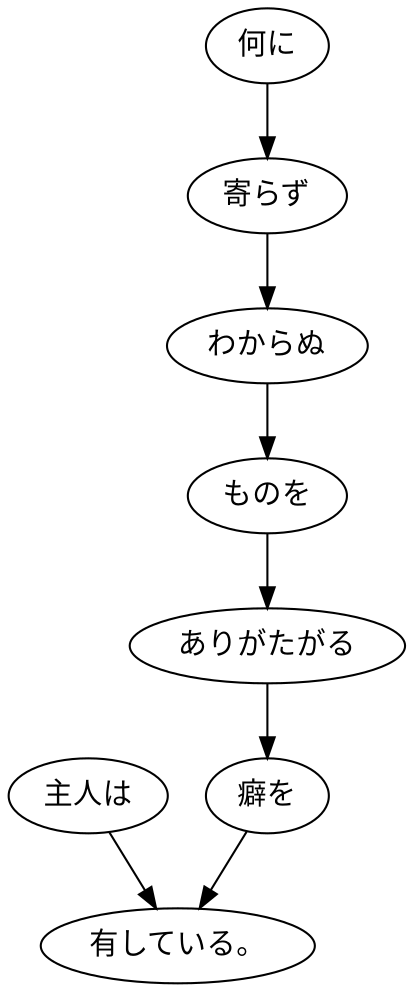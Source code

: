 digraph graph5836 {
	node0 [label="主人は"];
	node1 [label="何に"];
	node2 [label="寄らず"];
	node3 [label="わからぬ"];
	node4 [label="ものを"];
	node5 [label="ありがたがる"];
	node6 [label="癖を"];
	node7 [label="有している。"];
	node0 -> node7;
	node1 -> node2;
	node2 -> node3;
	node3 -> node4;
	node4 -> node5;
	node5 -> node6;
	node6 -> node7;
}
